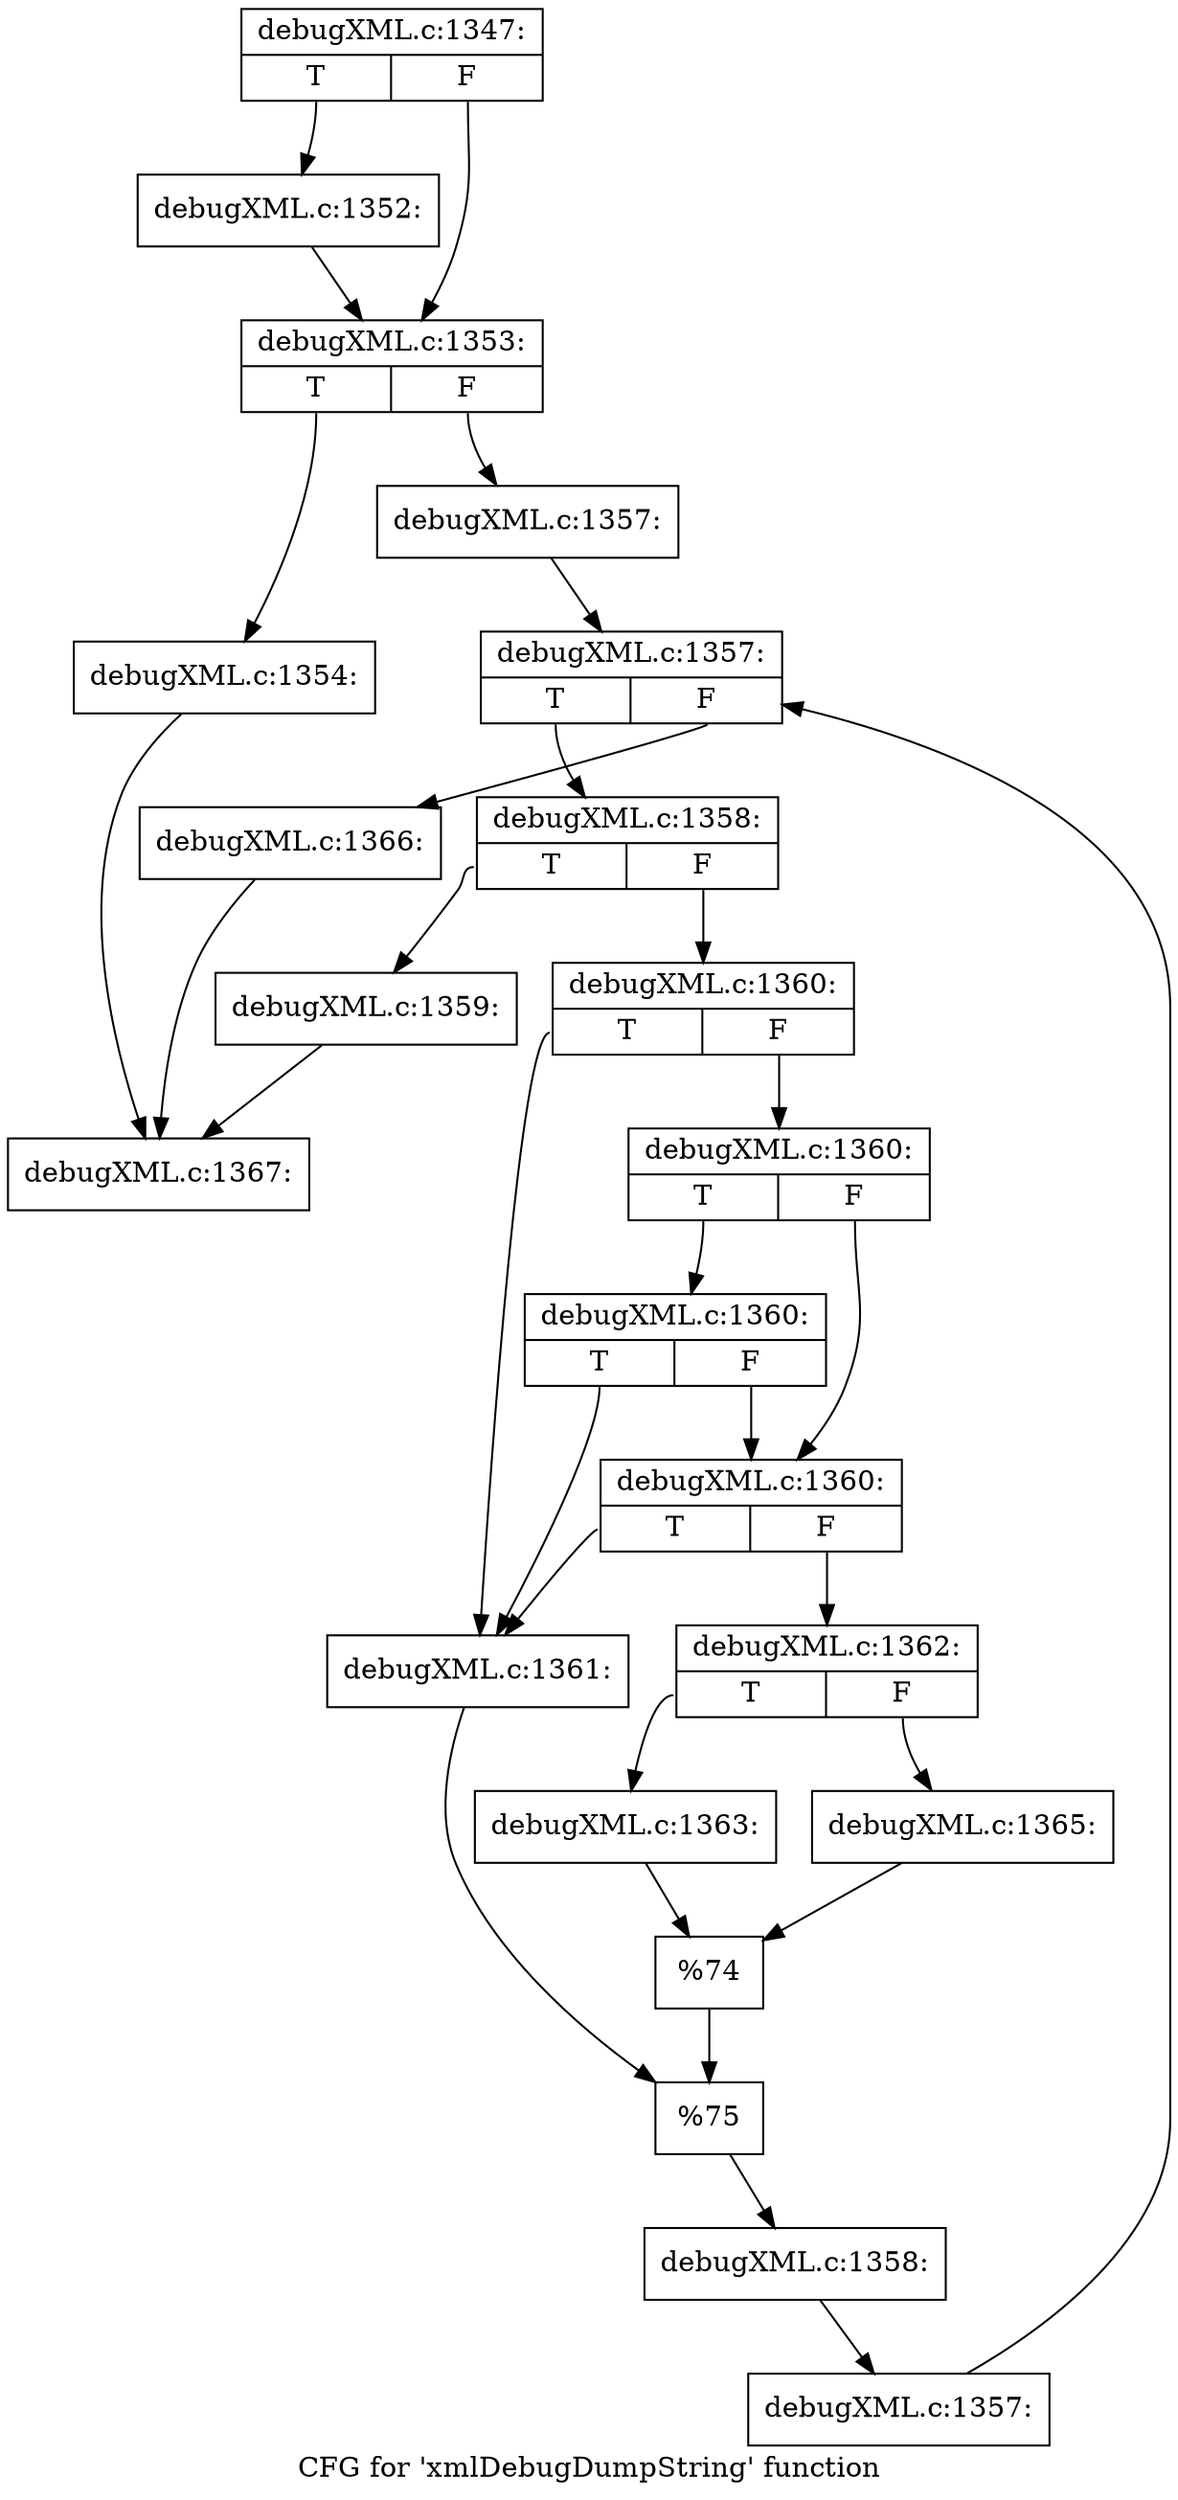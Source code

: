 digraph "CFG for 'xmlDebugDumpString' function" {
	label="CFG for 'xmlDebugDumpString' function";

	Node0x491baa0 [shape=record,label="{debugXML.c:1347:|{<s0>T|<s1>F}}"];
	Node0x491baa0:s0 -> Node0x4928e70;
	Node0x491baa0:s1 -> Node0x4928ec0;
	Node0x4928e70 [shape=record,label="{debugXML.c:1352:}"];
	Node0x4928e70 -> Node0x4928ec0;
	Node0x4928ec0 [shape=record,label="{debugXML.c:1353:|{<s0>T|<s1>F}}"];
	Node0x4928ec0:s0 -> Node0x4929870;
	Node0x4928ec0:s1 -> Node0x49298c0;
	Node0x4929870 [shape=record,label="{debugXML.c:1354:}"];
	Node0x4929870 -> Node0x48ef000;
	Node0x49298c0 [shape=record,label="{debugXML.c:1357:}"];
	Node0x49298c0 -> Node0x492a8e0;
	Node0x492a8e0 [shape=record,label="{debugXML.c:1357:|{<s0>T|<s1>F}}"];
	Node0x492a8e0:s0 -> Node0x492b050;
	Node0x492a8e0:s1 -> Node0x475beb0;
	Node0x492b050 [shape=record,label="{debugXML.c:1358:|{<s0>T|<s1>F}}"];
	Node0x492b050:s0 -> Node0x492b360;
	Node0x492b050:s1 -> Node0x492b400;
	Node0x492b360 [shape=record,label="{debugXML.c:1359:}"];
	Node0x492b360 -> Node0x48ef000;
	Node0x492b400 [shape=record,label="{debugXML.c:1360:|{<s0>T|<s1>F}}"];
	Node0x492b400:s0 -> Node0x492b930;
	Node0x492b400:s1 -> Node0x492ba70;
	Node0x492ba70 [shape=record,label="{debugXML.c:1360:|{<s0>T|<s1>F}}"];
	Node0x492ba70:s0 -> Node0x492bee0;
	Node0x492ba70:s1 -> Node0x492ba20;
	Node0x492bee0 [shape=record,label="{debugXML.c:1360:|{<s0>T|<s1>F}}"];
	Node0x492bee0:s0 -> Node0x492b930;
	Node0x492bee0:s1 -> Node0x492ba20;
	Node0x492ba20 [shape=record,label="{debugXML.c:1360:|{<s0>T|<s1>F}}"];
	Node0x492ba20:s0 -> Node0x492b930;
	Node0x492ba20:s1 -> Node0x492b9d0;
	Node0x492b930 [shape=record,label="{debugXML.c:1361:}"];
	Node0x492b930 -> Node0x492b980;
	Node0x492b9d0 [shape=record,label="{debugXML.c:1362:|{<s0>T|<s1>F}}"];
	Node0x492b9d0:s0 -> Node0x492cfd0;
	Node0x492b9d0:s1 -> Node0x492d070;
	Node0x492cfd0 [shape=record,label="{debugXML.c:1363:}"];
	Node0x492cfd0 -> Node0x492d020;
	Node0x492d070 [shape=record,label="{debugXML.c:1365:}"];
	Node0x492d070 -> Node0x492d020;
	Node0x492d020 [shape=record,label="{%74}"];
	Node0x492d020 -> Node0x492b980;
	Node0x492b980 [shape=record,label="{%75}"];
	Node0x492b980 -> Node0x492b3b0;
	Node0x492b3b0 [shape=record,label="{debugXML.c:1358:}"];
	Node0x492b3b0 -> Node0x4928e20;
	Node0x4928e20 [shape=record,label="{debugXML.c:1357:}"];
	Node0x4928e20 -> Node0x492a8e0;
	Node0x475beb0 [shape=record,label="{debugXML.c:1366:}"];
	Node0x475beb0 -> Node0x48ef000;
	Node0x48ef000 [shape=record,label="{debugXML.c:1367:}"];
}
